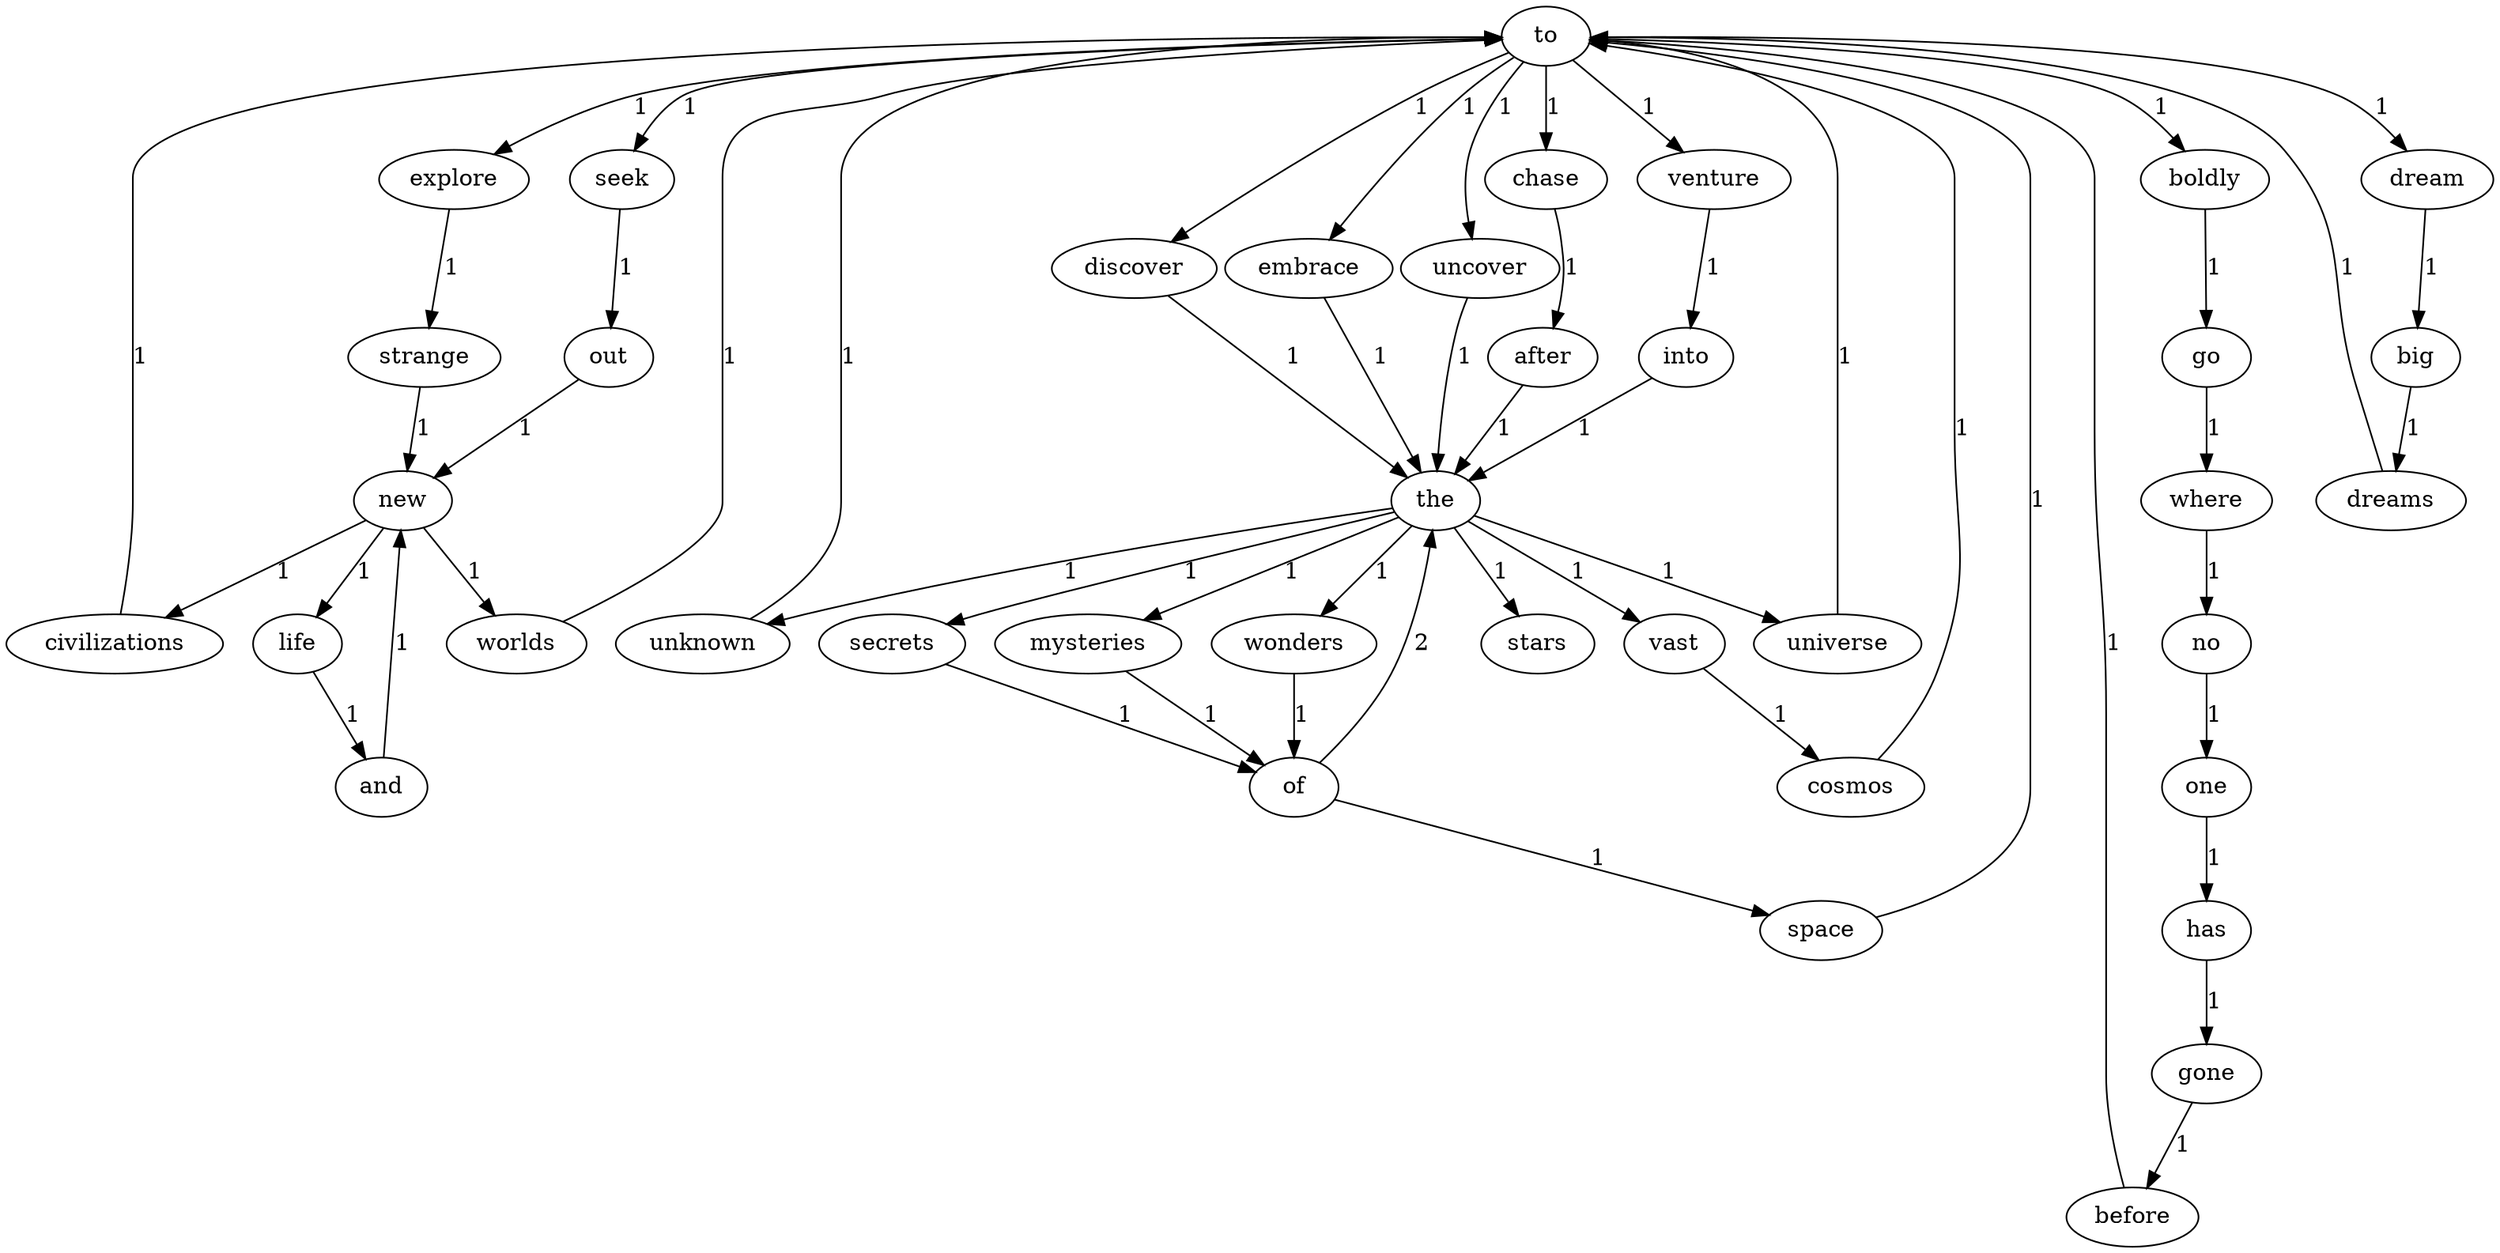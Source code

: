 digraph G {
    "to" [root=true];
    "no" -> "one" [label="1"];
    "big" -> "dreams" [label="1"];
    "worlds" -> "to" [label="1"];
    "before" -> "to" [label="1"];
    "dreams" -> "to" [label="1"];
    "seek" -> "out" [label="1"];
    "chase" -> "after" [label="1"];
    "life" -> "and" [label="1"];
    "space" -> "to" [label="1"];
    "out" -> "new" [label="1"];
    "unknown" -> "to" [label="1"];
    "into" -> "the" [label="1"];
    "and" -> "new" [label="1"];
    "of" -> "the" [label="2"];
    "of" -> "space" [label="1"];
    "where" -> "no" [label="1"];
    "boldly" -> "go" [label="1"];
    "has" -> "gone" [label="1"];
    "after" -> "the" [label="1"];
    "civilizations" -> "to" [label="1"];
    "new" -> "worlds" [label="1"];
    "new" -> "civilizations" [label="1"];
    "new" -> "life" [label="1"];
    "discover" -> "the" [label="1"];
    "explore" -> "strange" [label="1"];
    "embrace" -> "the" [label="1"];
    "one" -> "has" [label="1"];
    "go" -> "where" [label="1"];
    "mysteries" -> "of" [label="1"];
    "cosmos" -> "to" [label="1"];
    "uncover" -> "the" [label="1"];
    "secrets" -> "of" [label="1"];
    "strange" -> "new" [label="1"];
    "venture" -> "into" [label="1"];
    "gone" -> "before" [label="1"];
    "the" -> "wonders" [label="1"];
    "the" -> "universe" [label="1"];
    "the" -> "mysteries" [label="1"];
    "the" -> "vast" [label="1"];
    "the" -> "stars" [label="1"];
    "the" -> "secrets" [label="1"];
    "the" -> "unknown" [label="1"];
    "wonders" -> "of" [label="1"];
    "dream" -> "big" [label="1"];
    "universe" -> "to" [label="1"];
    "to" -> "discover" [label="1"];
    "to" -> "explore" [label="1"];
    "to" -> "embrace" [label="1"];
    "to" -> "dream" [label="1"];
    "to" -> "boldly" [label="1"];
    "to" -> "uncover" [label="1"];
    "to" -> "seek" [label="1"];
    "to" -> "chase" [label="1"];
    "to" -> "venture" [label="1"];
    "vast" -> "cosmos" [label="1"];
}
